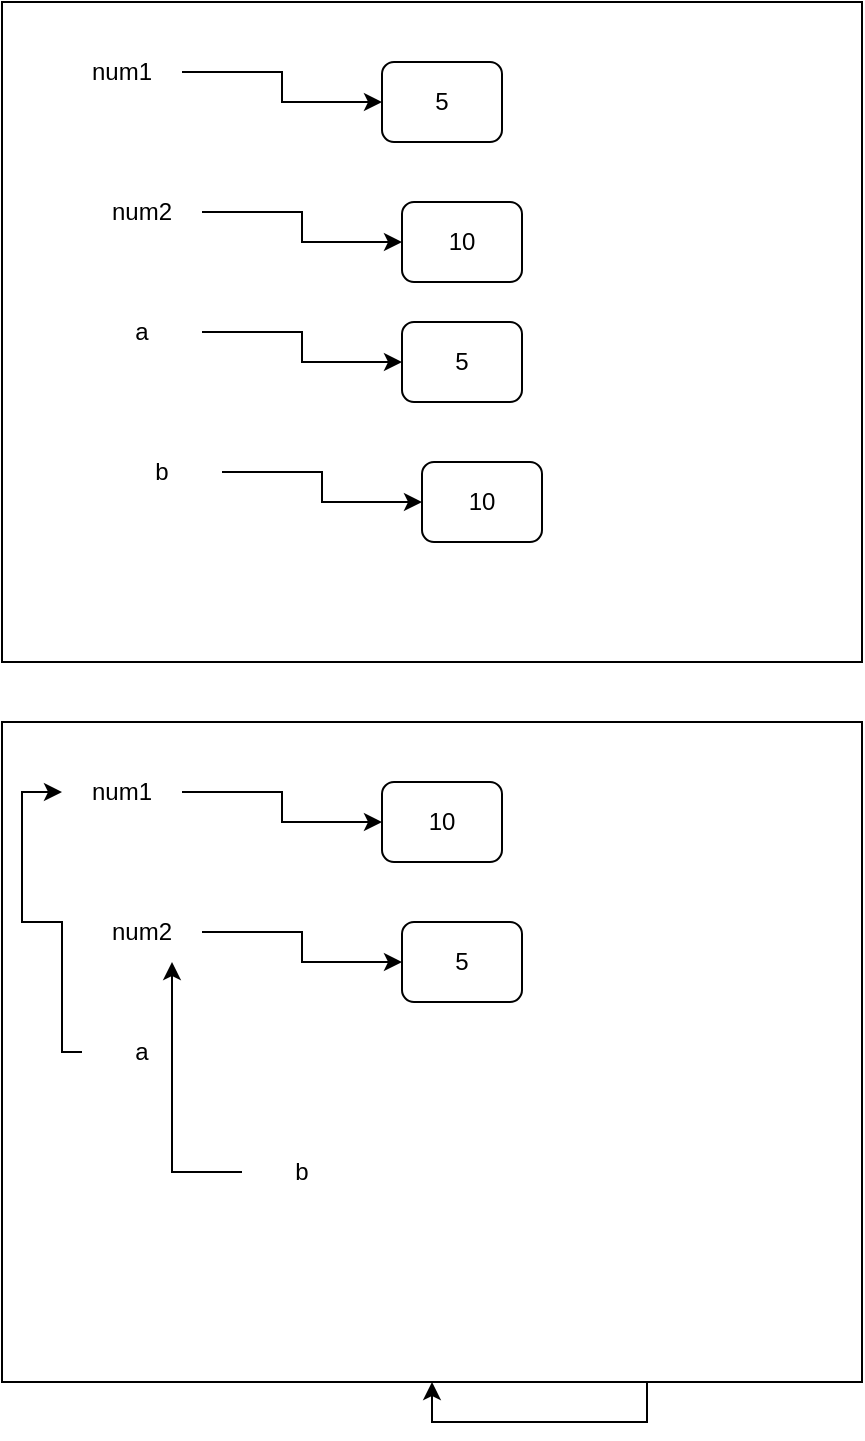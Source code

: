 <mxfile version="22.1.3" type="github">
  <diagram name="Page-1" id="vzRL1ToMJNuXtYOK5EWD">
    <mxGraphModel dx="1434" dy="866" grid="1" gridSize="10" guides="1" tooltips="1" connect="1" arrows="1" fold="1" page="1" pageScale="1" pageWidth="850" pageHeight="1100" math="0" shadow="0">
      <root>
        <mxCell id="0" />
        <mxCell id="1" parent="0" />
        <mxCell id="S_eYNk0q6J_tFqxJPTFy-1" value="" style="rounded=0;whiteSpace=wrap;html=1;" vertex="1" parent="1">
          <mxGeometry x="50" y="140" width="430" height="330" as="geometry" />
        </mxCell>
        <mxCell id="S_eYNk0q6J_tFqxJPTFy-2" value="5" style="rounded=1;whiteSpace=wrap;html=1;" vertex="1" parent="1">
          <mxGeometry x="240" y="170" width="60" height="40" as="geometry" />
        </mxCell>
        <mxCell id="S_eYNk0q6J_tFqxJPTFy-4" style="edgeStyle=orthogonalEdgeStyle;rounded=0;orthogonalLoop=1;jettySize=auto;html=1;" edge="1" parent="1" source="S_eYNk0q6J_tFqxJPTFy-3" target="S_eYNk0q6J_tFqxJPTFy-2">
          <mxGeometry relative="1" as="geometry" />
        </mxCell>
        <mxCell id="S_eYNk0q6J_tFqxJPTFy-3" value="num1" style="text;html=1;strokeColor=none;fillColor=none;align=center;verticalAlign=middle;whiteSpace=wrap;rounded=0;" vertex="1" parent="1">
          <mxGeometry x="80" y="160" width="60" height="30" as="geometry" />
        </mxCell>
        <mxCell id="S_eYNk0q6J_tFqxJPTFy-5" value="10" style="rounded=1;whiteSpace=wrap;html=1;" vertex="1" parent="1">
          <mxGeometry x="250" y="240" width="60" height="40" as="geometry" />
        </mxCell>
        <mxCell id="S_eYNk0q6J_tFqxJPTFy-7" style="edgeStyle=orthogonalEdgeStyle;rounded=0;orthogonalLoop=1;jettySize=auto;html=1;entryX=0;entryY=0.5;entryDx=0;entryDy=0;" edge="1" parent="1" source="S_eYNk0q6J_tFqxJPTFy-6" target="S_eYNk0q6J_tFqxJPTFy-5">
          <mxGeometry relative="1" as="geometry" />
        </mxCell>
        <mxCell id="S_eYNk0q6J_tFqxJPTFy-6" value="num2" style="text;html=1;strokeColor=none;fillColor=none;align=center;verticalAlign=middle;whiteSpace=wrap;rounded=0;" vertex="1" parent="1">
          <mxGeometry x="90" y="230" width="60" height="30" as="geometry" />
        </mxCell>
        <mxCell id="S_eYNk0q6J_tFqxJPTFy-8" value="5" style="rounded=1;whiteSpace=wrap;html=1;" vertex="1" parent="1">
          <mxGeometry x="250" y="300" width="60" height="40" as="geometry" />
        </mxCell>
        <mxCell id="S_eYNk0q6J_tFqxJPTFy-9" style="edgeStyle=orthogonalEdgeStyle;rounded=0;orthogonalLoop=1;jettySize=auto;html=1;" edge="1" parent="1" source="S_eYNk0q6J_tFqxJPTFy-10" target="S_eYNk0q6J_tFqxJPTFy-8">
          <mxGeometry relative="1" as="geometry" />
        </mxCell>
        <mxCell id="S_eYNk0q6J_tFqxJPTFy-10" value="a" style="text;html=1;strokeColor=none;fillColor=none;align=center;verticalAlign=middle;whiteSpace=wrap;rounded=0;" vertex="1" parent="1">
          <mxGeometry x="90" y="290" width="60" height="30" as="geometry" />
        </mxCell>
        <mxCell id="S_eYNk0q6J_tFqxJPTFy-11" value="10" style="rounded=1;whiteSpace=wrap;html=1;" vertex="1" parent="1">
          <mxGeometry x="260" y="370" width="60" height="40" as="geometry" />
        </mxCell>
        <mxCell id="S_eYNk0q6J_tFqxJPTFy-12" style="edgeStyle=orthogonalEdgeStyle;rounded=0;orthogonalLoop=1;jettySize=auto;html=1;entryX=0;entryY=0.5;entryDx=0;entryDy=0;" edge="1" parent="1" source="S_eYNk0q6J_tFqxJPTFy-13" target="S_eYNk0q6J_tFqxJPTFy-11">
          <mxGeometry relative="1" as="geometry" />
        </mxCell>
        <mxCell id="S_eYNk0q6J_tFqxJPTFy-13" value="b" style="text;html=1;strokeColor=none;fillColor=none;align=center;verticalAlign=middle;whiteSpace=wrap;rounded=0;" vertex="1" parent="1">
          <mxGeometry x="100" y="360" width="60" height="30" as="geometry" />
        </mxCell>
        <mxCell id="S_eYNk0q6J_tFqxJPTFy-15" value="" style="rounded=0;whiteSpace=wrap;html=1;" vertex="1" parent="1">
          <mxGeometry x="50" y="500" width="430" height="330" as="geometry" />
        </mxCell>
        <mxCell id="S_eYNk0q6J_tFqxJPTFy-16" value="10" style="rounded=1;whiteSpace=wrap;html=1;" vertex="1" parent="1">
          <mxGeometry x="240" y="530" width="60" height="40" as="geometry" />
        </mxCell>
        <mxCell id="S_eYNk0q6J_tFqxJPTFy-17" style="edgeStyle=orthogonalEdgeStyle;rounded=0;orthogonalLoop=1;jettySize=auto;html=1;" edge="1" parent="1" source="S_eYNk0q6J_tFqxJPTFy-18" target="S_eYNk0q6J_tFqxJPTFy-16">
          <mxGeometry relative="1" as="geometry" />
        </mxCell>
        <mxCell id="S_eYNk0q6J_tFqxJPTFy-18" value="num1" style="text;html=1;strokeColor=none;fillColor=none;align=center;verticalAlign=middle;whiteSpace=wrap;rounded=0;" vertex="1" parent="1">
          <mxGeometry x="80" y="520" width="60" height="30" as="geometry" />
        </mxCell>
        <mxCell id="S_eYNk0q6J_tFqxJPTFy-19" value="5" style="rounded=1;whiteSpace=wrap;html=1;" vertex="1" parent="1">
          <mxGeometry x="250" y="600" width="60" height="40" as="geometry" />
        </mxCell>
        <mxCell id="S_eYNk0q6J_tFqxJPTFy-20" style="edgeStyle=orthogonalEdgeStyle;rounded=0;orthogonalLoop=1;jettySize=auto;html=1;entryX=0;entryY=0.5;entryDx=0;entryDy=0;" edge="1" parent="1" source="S_eYNk0q6J_tFqxJPTFy-21" target="S_eYNk0q6J_tFqxJPTFy-19">
          <mxGeometry relative="1" as="geometry" />
        </mxCell>
        <mxCell id="S_eYNk0q6J_tFqxJPTFy-21" value="num2" style="text;html=1;strokeColor=none;fillColor=none;align=center;verticalAlign=middle;whiteSpace=wrap;rounded=0;" vertex="1" parent="1">
          <mxGeometry x="90" y="590" width="60" height="30" as="geometry" />
        </mxCell>
        <mxCell id="S_eYNk0q6J_tFqxJPTFy-23" style="edgeStyle=orthogonalEdgeStyle;rounded=0;orthogonalLoop=1;jettySize=auto;html=1;entryX=0;entryY=0.5;entryDx=0;entryDy=0;" edge="1" parent="1" source="S_eYNk0q6J_tFqxJPTFy-24" target="S_eYNk0q6J_tFqxJPTFy-18">
          <mxGeometry relative="1" as="geometry">
            <mxPoint x="250" y="680" as="targetPoint" />
            <Array as="points">
              <mxPoint x="80" y="665" />
              <mxPoint x="80" y="600" />
              <mxPoint x="60" y="600" />
              <mxPoint x="60" y="535" />
            </Array>
          </mxGeometry>
        </mxCell>
        <mxCell id="S_eYNk0q6J_tFqxJPTFy-24" value="a" style="text;html=1;strokeColor=none;fillColor=none;align=center;verticalAlign=middle;whiteSpace=wrap;rounded=0;" vertex="1" parent="1">
          <mxGeometry x="90" y="650" width="60" height="30" as="geometry" />
        </mxCell>
        <mxCell id="S_eYNk0q6J_tFqxJPTFy-26" style="edgeStyle=orthogonalEdgeStyle;rounded=0;orthogonalLoop=1;jettySize=auto;html=1;entryX=0.75;entryY=1;entryDx=0;entryDy=0;" edge="1" parent="1" source="S_eYNk0q6J_tFqxJPTFy-27" target="S_eYNk0q6J_tFqxJPTFy-21">
          <mxGeometry relative="1" as="geometry">
            <mxPoint x="330" y="740" as="targetPoint" />
          </mxGeometry>
        </mxCell>
        <mxCell id="S_eYNk0q6J_tFqxJPTFy-27" value="b" style="text;html=1;strokeColor=none;fillColor=none;align=center;verticalAlign=middle;whiteSpace=wrap;rounded=0;" vertex="1" parent="1">
          <mxGeometry x="170" y="710" width="60" height="30" as="geometry" />
        </mxCell>
        <mxCell id="S_eYNk0q6J_tFqxJPTFy-28" style="edgeStyle=orthogonalEdgeStyle;rounded=0;orthogonalLoop=1;jettySize=auto;html=1;exitX=0.75;exitY=1;exitDx=0;exitDy=0;" edge="1" parent="1" source="S_eYNk0q6J_tFqxJPTFy-15" target="S_eYNk0q6J_tFqxJPTFy-15">
          <mxGeometry relative="1" as="geometry" />
        </mxCell>
      </root>
    </mxGraphModel>
  </diagram>
</mxfile>
